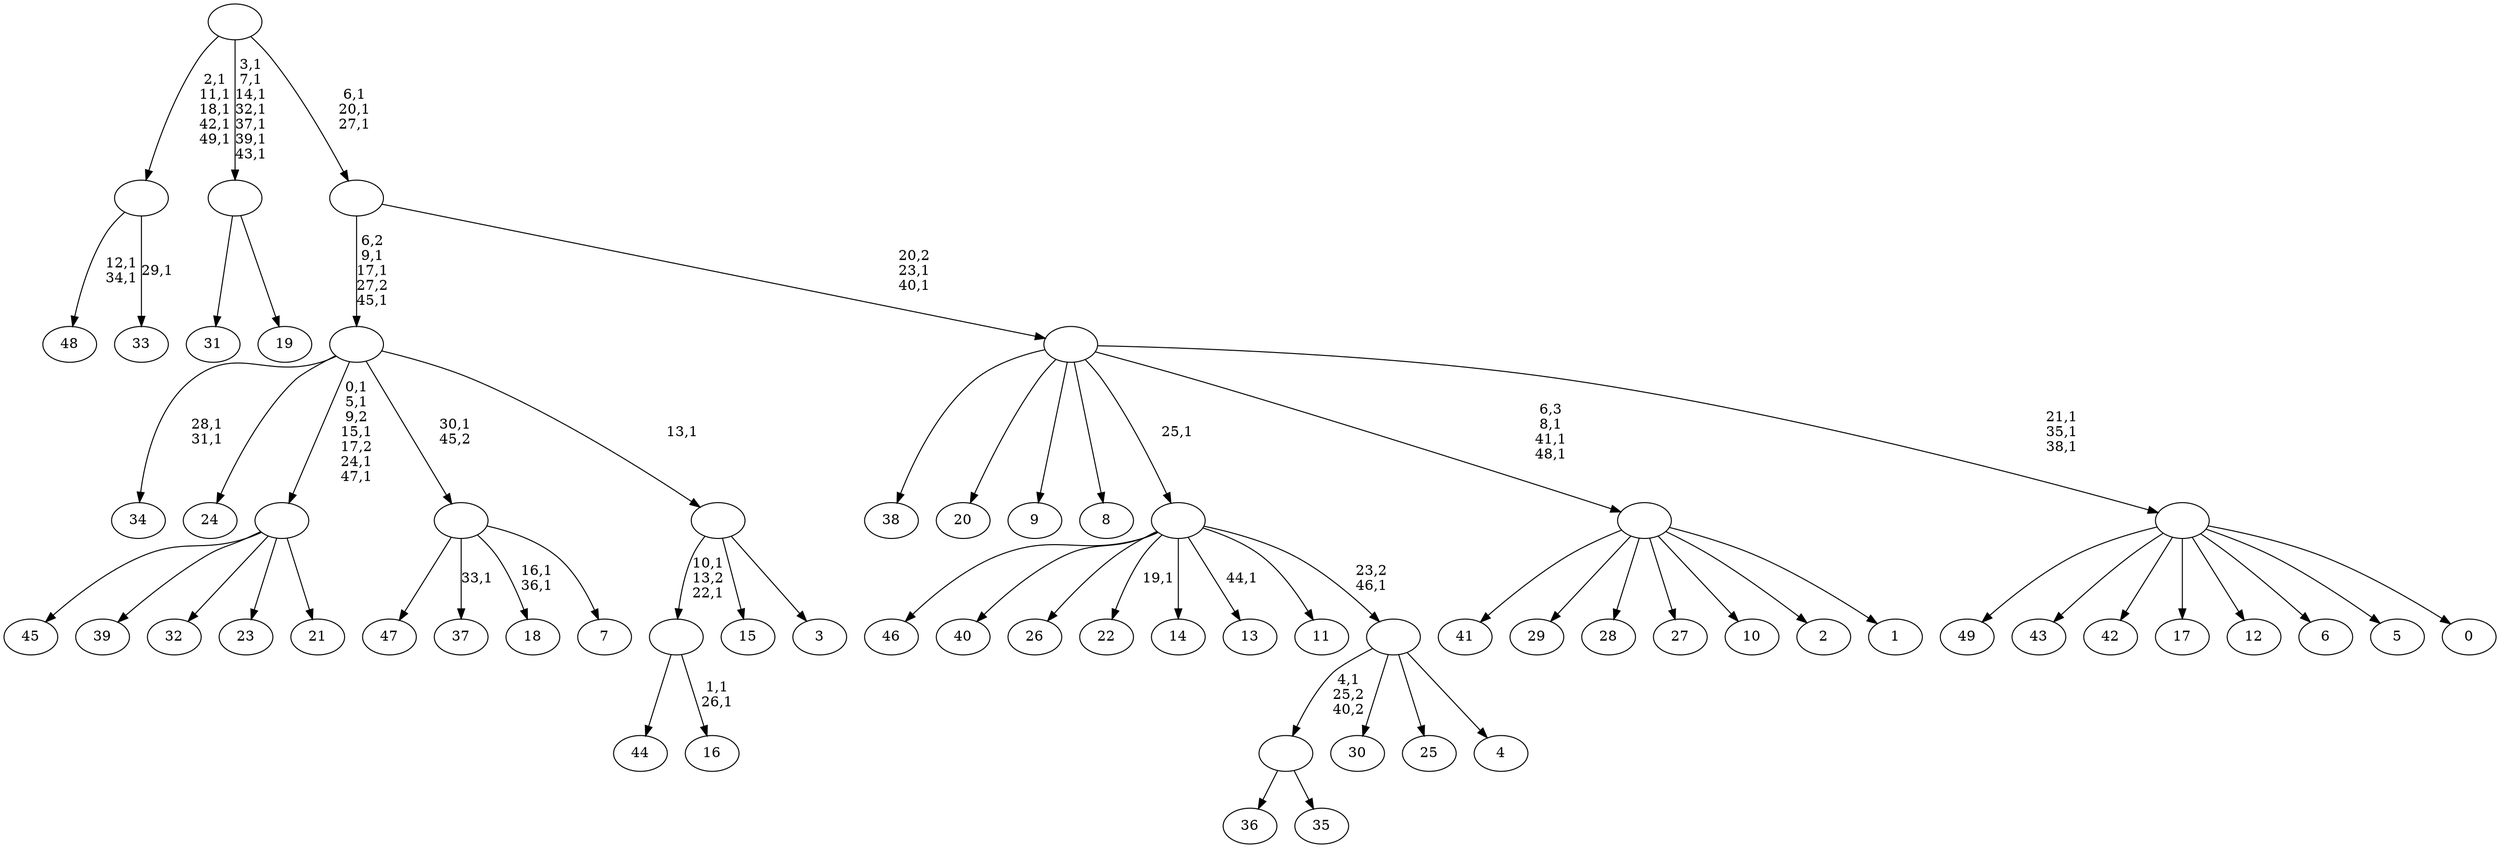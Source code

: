 digraph T {
	100 [label="49"]
	99 [label="48"]
	96 [label="47"]
	95 [label="46"]
	94 [label="45"]
	93 [label="44"]
	92 [label="43"]
	91 [label="42"]
	90 [label="41"]
	89 [label="40"]
	88 [label="39"]
	87 [label="38"]
	86 [label="37"]
	84 [label="36"]
	83 [label="35"]
	82 [label=""]
	81 [label="34"]
	78 [label="33"]
	76 [label=""]
	71 [label="32"]
	70 [label="31"]
	69 [label="30"]
	68 [label="29"]
	67 [label="28"]
	66 [label="27"]
	65 [label="26"]
	64 [label="25"]
	63 [label="24"]
	62 [label="23"]
	61 [label="22"]
	59 [label="21"]
	58 [label=""]
	53 [label="20"]
	52 [label="19"]
	51 [label=""]
	44 [label="18"]
	41 [label="17"]
	40 [label="16"]
	37 [label=""]
	35 [label="15"]
	34 [label="14"]
	33 [label="13"]
	31 [label="12"]
	30 [label="11"]
	29 [label="10"]
	28 [label="9"]
	27 [label="8"]
	26 [label="7"]
	25 [label=""]
	24 [label="6"]
	23 [label="5"]
	22 [label="4"]
	21 [label=""]
	20 [label=""]
	19 [label="3"]
	18 [label=""]
	17 [label=""]
	14 [label="2"]
	13 [label="1"]
	12 [label=""]
	9 [label="0"]
	8 [label=""]
	5 [label=""]
	3 [label=""]
	0 [label=""]
	82 -> 84 [label=""]
	82 -> 83 [label=""]
	76 -> 78 [label="29,1"]
	76 -> 99 [label="12,1\n34,1"]
	58 -> 94 [label=""]
	58 -> 88 [label=""]
	58 -> 71 [label=""]
	58 -> 62 [label=""]
	58 -> 59 [label=""]
	51 -> 70 [label=""]
	51 -> 52 [label=""]
	37 -> 40 [label="1,1\n26,1"]
	37 -> 93 [label=""]
	25 -> 44 [label="16,1\n36,1"]
	25 -> 86 [label="33,1"]
	25 -> 96 [label=""]
	25 -> 26 [label=""]
	21 -> 82 [label="4,1\n25,2\n40,2"]
	21 -> 69 [label=""]
	21 -> 64 [label=""]
	21 -> 22 [label=""]
	20 -> 33 [label="44,1"]
	20 -> 61 [label="19,1"]
	20 -> 95 [label=""]
	20 -> 89 [label=""]
	20 -> 65 [label=""]
	20 -> 34 [label=""]
	20 -> 30 [label=""]
	20 -> 21 [label="23,2\n46,1"]
	18 -> 37 [label="10,1\n13,2\n22,1"]
	18 -> 35 [label=""]
	18 -> 19 [label=""]
	17 -> 58 [label="0,1\n5,1\n9,2\n15,1\n17,2\n24,1\n47,1"]
	17 -> 81 [label="28,1\n31,1"]
	17 -> 63 [label=""]
	17 -> 25 [label="30,1\n45,2"]
	17 -> 18 [label="13,1"]
	12 -> 90 [label=""]
	12 -> 68 [label=""]
	12 -> 67 [label=""]
	12 -> 66 [label=""]
	12 -> 29 [label=""]
	12 -> 14 [label=""]
	12 -> 13 [label=""]
	8 -> 100 [label=""]
	8 -> 92 [label=""]
	8 -> 91 [label=""]
	8 -> 41 [label=""]
	8 -> 31 [label=""]
	8 -> 24 [label=""]
	8 -> 23 [label=""]
	8 -> 9 [label=""]
	5 -> 8 [label="21,1\n35,1\n38,1"]
	5 -> 12 [label="6,3\n8,1\n41,1\n48,1"]
	5 -> 87 [label=""]
	5 -> 53 [label=""]
	5 -> 28 [label=""]
	5 -> 27 [label=""]
	5 -> 20 [label="25,1"]
	3 -> 5 [label="20,2\n23,1\n40,1"]
	3 -> 17 [label="6,2\n9,1\n17,1\n27,2\n45,1"]
	0 -> 3 [label="6,1\n20,1\n27,1"]
	0 -> 51 [label="3,1\n7,1\n14,1\n32,1\n37,1\n39,1\n43,1"]
	0 -> 76 [label="2,1\n11,1\n18,1\n42,1\n49,1"]
}
